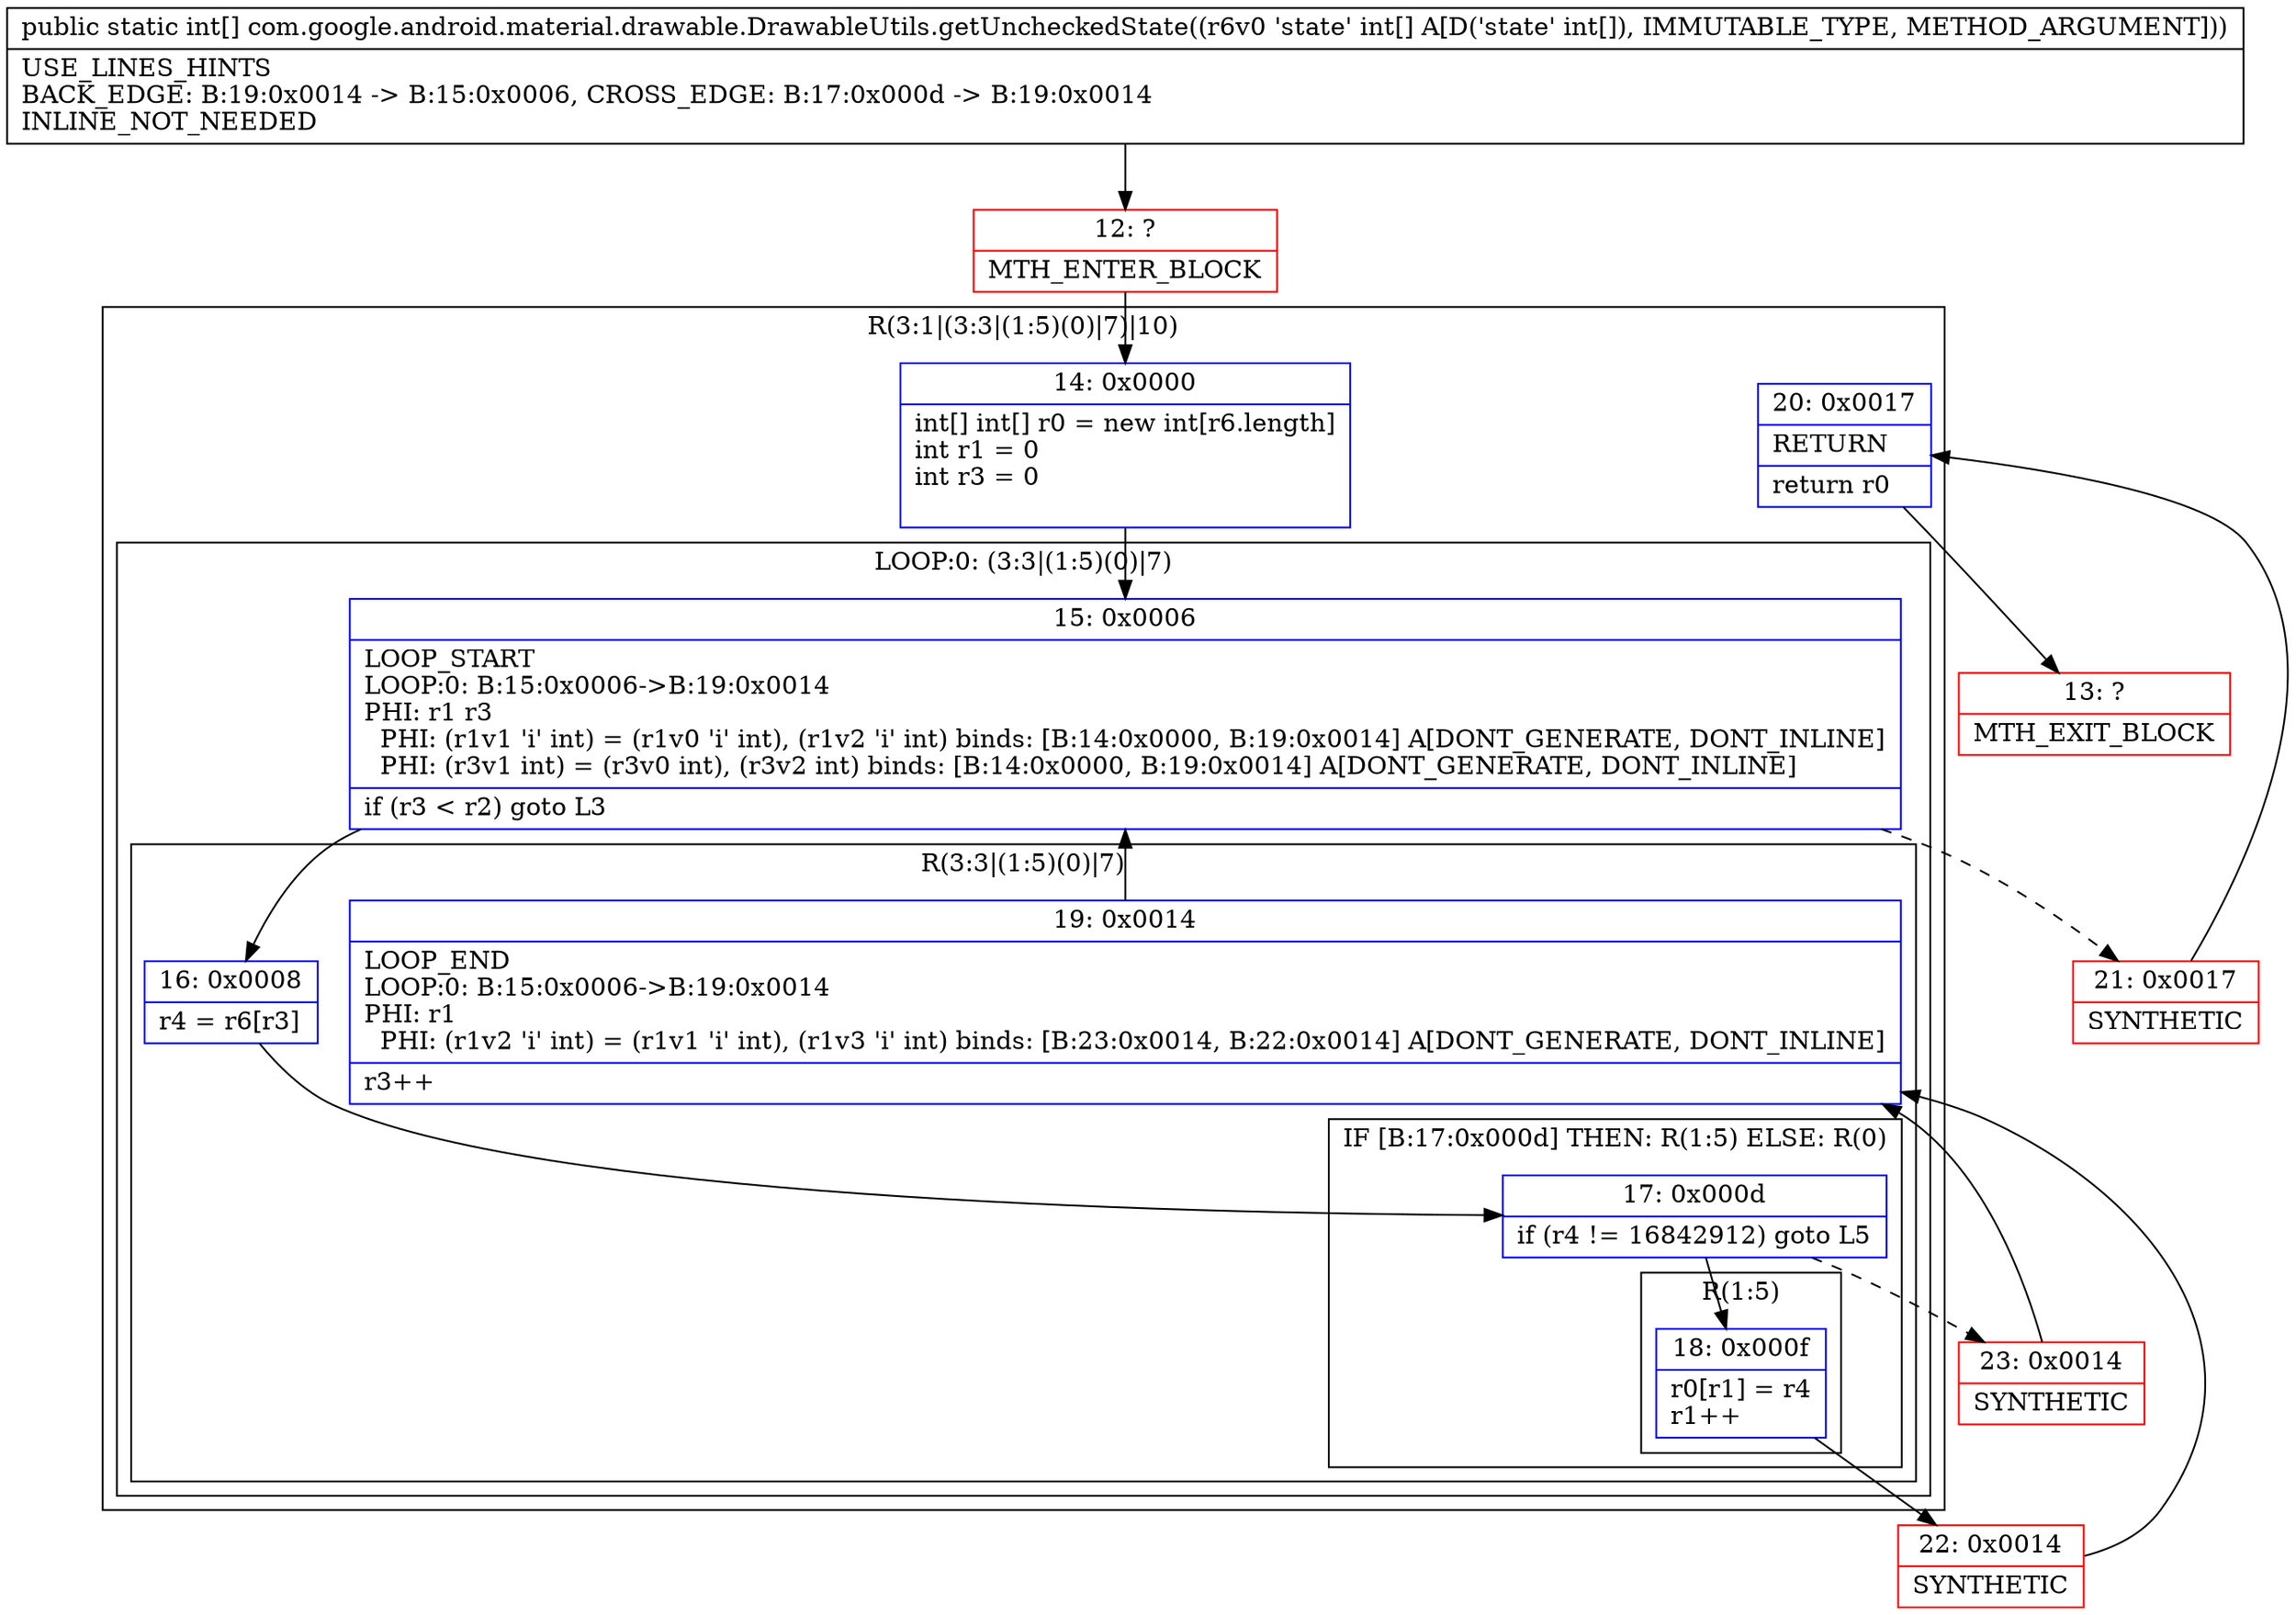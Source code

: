digraph "CFG forcom.google.android.material.drawable.DrawableUtils.getUncheckedState([I)[I" {
subgraph cluster_Region_1647976129 {
label = "R(3:1|(3:3|(1:5)(0)|7)|10)";
node [shape=record,color=blue];
Node_14 [shape=record,label="{14\:\ 0x0000|int[] int[] r0 = new int[r6.length]\lint r1 = 0\lint r3 = 0\l\l}"];
subgraph cluster_LoopRegion_198967874 {
label = "LOOP:0: (3:3|(1:5)(0)|7)";
node [shape=record,color=blue];
Node_15 [shape=record,label="{15\:\ 0x0006|LOOP_START\lLOOP:0: B:15:0x0006\-\>B:19:0x0014\lPHI: r1 r3 \l  PHI: (r1v1 'i' int) = (r1v0 'i' int), (r1v2 'i' int) binds: [B:14:0x0000, B:19:0x0014] A[DONT_GENERATE, DONT_INLINE]\l  PHI: (r3v1 int) = (r3v0 int), (r3v2 int) binds: [B:14:0x0000, B:19:0x0014] A[DONT_GENERATE, DONT_INLINE]\l|if (r3 \< r2) goto L3\l}"];
subgraph cluster_Region_1048960604 {
label = "R(3:3|(1:5)(0)|7)";
node [shape=record,color=blue];
Node_16 [shape=record,label="{16\:\ 0x0008|r4 = r6[r3]\l}"];
subgraph cluster_IfRegion_1061309253 {
label = "IF [B:17:0x000d] THEN: R(1:5) ELSE: R(0)";
node [shape=record,color=blue];
Node_17 [shape=record,label="{17\:\ 0x000d|if (r4 != 16842912) goto L5\l}"];
subgraph cluster_Region_427262225 {
label = "R(1:5)";
node [shape=record,color=blue];
Node_18 [shape=record,label="{18\:\ 0x000f|r0[r1] = r4\lr1++\l}"];
}
subgraph cluster_Region_157654829 {
label = "R(0)";
node [shape=record,color=blue];
}
}
Node_19 [shape=record,label="{19\:\ 0x0014|LOOP_END\lLOOP:0: B:15:0x0006\-\>B:19:0x0014\lPHI: r1 \l  PHI: (r1v2 'i' int) = (r1v1 'i' int), (r1v3 'i' int) binds: [B:23:0x0014, B:22:0x0014] A[DONT_GENERATE, DONT_INLINE]\l|r3++\l}"];
}
}
Node_20 [shape=record,label="{20\:\ 0x0017|RETURN\l|return r0\l}"];
}
Node_12 [shape=record,color=red,label="{12\:\ ?|MTH_ENTER_BLOCK\l}"];
Node_22 [shape=record,color=red,label="{22\:\ 0x0014|SYNTHETIC\l}"];
Node_23 [shape=record,color=red,label="{23\:\ 0x0014|SYNTHETIC\l}"];
Node_21 [shape=record,color=red,label="{21\:\ 0x0017|SYNTHETIC\l}"];
Node_13 [shape=record,color=red,label="{13\:\ ?|MTH_EXIT_BLOCK\l}"];
MethodNode[shape=record,label="{public static int[] com.google.android.material.drawable.DrawableUtils.getUncheckedState((r6v0 'state' int[] A[D('state' int[]), IMMUTABLE_TYPE, METHOD_ARGUMENT]))  | USE_LINES_HINTS\lBACK_EDGE: B:19:0x0014 \-\> B:15:0x0006, CROSS_EDGE: B:17:0x000d \-\> B:19:0x0014\lINLINE_NOT_NEEDED\l}"];
MethodNode -> Node_12;Node_14 -> Node_15;
Node_15 -> Node_16;
Node_15 -> Node_21[style=dashed];
Node_16 -> Node_17;
Node_17 -> Node_18;
Node_17 -> Node_23[style=dashed];
Node_18 -> Node_22;
Node_19 -> Node_15;
Node_20 -> Node_13;
Node_12 -> Node_14;
Node_22 -> Node_19;
Node_23 -> Node_19;
Node_21 -> Node_20;
}

